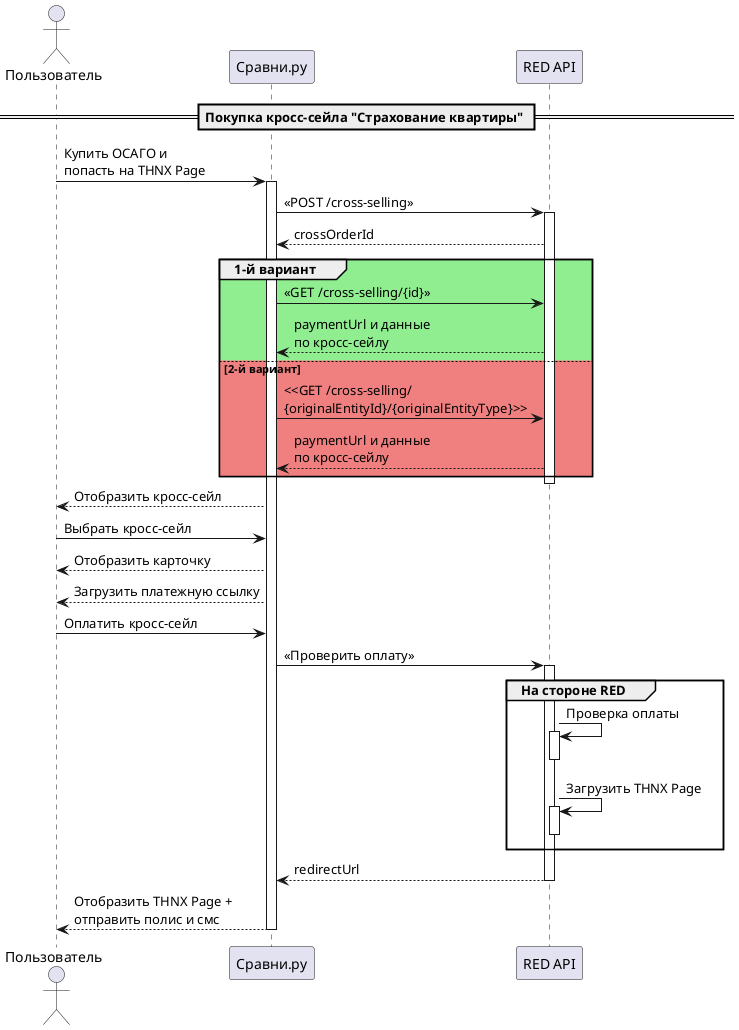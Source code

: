 	
@startuml red
actor user as "Пользователь"
participant "Сравни.ру" as sravni
participant "RED API" as red
== Покупка кросс-сейла "Страхование квартиры" ==

user -> sravni: Купить ОСАГО и \nпопасть на THNX Page
activate sravni
sravni -> red: <<POST /cross-selling>>
activate red
red --> sravni: crossOrderId
group #LightGreen 1-й вариант
    sravni -> red: <<GET /cross-selling/{id}>>
    red --> sravni: paymentUrl и данные \nпо кросс-сейлу
else #LightCoral 2-й вариант
    sravni -> red: <<GET /cross-selling/\n{originalEntityId}/{originalEntityType}>>
    red --> sravni: paymentUrl и данные \nпо кросс-сейлу
end
deactivate red

sravni --> user: Отобразить кросс-сейл
user -> sravni: Выбрать кросс-сейл
sravni --> user: Отобразить карточку
sravni --> user: Загрузить платежную ссылку
user -> sravni: Оплатить кросс-сейл

sravni -> red: <<Проверить оплату>>
activate red

group На стороне RED
red -> red: Проверка оплаты
activate red
deactivate red
red -> red: Загрузить THNX Page
activate red
deactivate red
end

red --> sravni: redirectUrl

deactivate red
sravni --> user: Отобразить THNX Page + \nотправить полис и смс
deactivate sravni

@enduml
